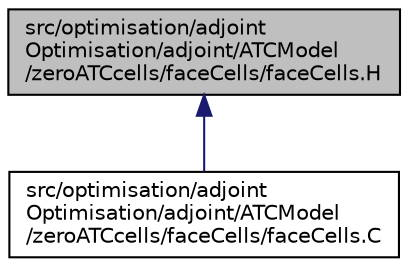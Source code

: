 digraph "src/optimisation/adjointOptimisation/adjoint/ATCModel/zeroATCcells/faceCells/faceCells.H"
{
  bgcolor="transparent";
  edge [fontname="Helvetica",fontsize="10",labelfontname="Helvetica",labelfontsize="10"];
  node [fontname="Helvetica",fontsize="10",shape=record];
  Node1 [label="src/optimisation/adjoint\lOptimisation/adjoint/ATCModel\l/zeroATCcells/faceCells/faceCells.H",height=0.2,width=0.4,color="black", fillcolor="grey75", style="filled" fontcolor="black"];
  Node1 -> Node2 [dir="back",color="midnightblue",fontsize="10",style="solid",fontname="Helvetica"];
  Node2 [label="src/optimisation/adjoint\lOptimisation/adjoint/ATCModel\l/zeroATCcells/faceCells/faceCells.C",height=0.2,width=0.4,color="black",URL="$faceCells_8C.html"];
}
